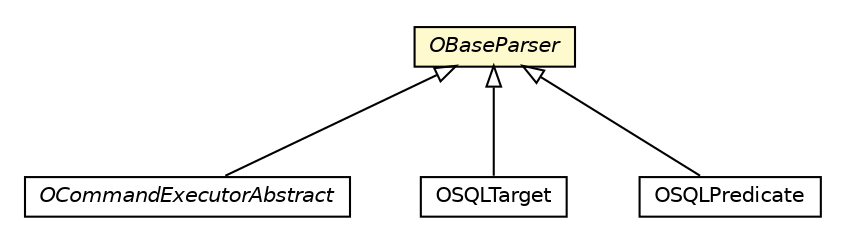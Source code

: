 #!/usr/local/bin/dot
#
# Class diagram 
# Generated by UMLGraph version R5_6-24-gf6e263 (http://www.umlgraph.org/)
#

digraph G {
	edge [fontname="Helvetica",fontsize=10,labelfontname="Helvetica",labelfontsize=10];
	node [fontname="Helvetica",fontsize=10,shape=plaintext];
	nodesep=0.25;
	ranksep=0.5;
	// com.orientechnologies.common.parser.OBaseParser
	c707320 [label=<<table title="com.orientechnologies.common.parser.OBaseParser" border="0" cellborder="1" cellspacing="0" cellpadding="2" port="p" bgcolor="lemonChiffon" href="./OBaseParser.html">
		<tr><td><table border="0" cellspacing="0" cellpadding="1">
<tr><td align="center" balign="center"><font face="Helvetica-Oblique"> OBaseParser </font></td></tr>
		</table></td></tr>
		</table>>, URL="./OBaseParser.html", fontname="Helvetica", fontcolor="black", fontsize=10.0];
	// com.orientechnologies.orient.core.command.OCommandExecutorAbstract
	c707723 [label=<<table title="com.orientechnologies.orient.core.command.OCommandExecutorAbstract" border="0" cellborder="1" cellspacing="0" cellpadding="2" port="p" href="../../orient/core/command/OCommandExecutorAbstract.html">
		<tr><td><table border="0" cellspacing="0" cellpadding="1">
<tr><td align="center" balign="center"><font face="Helvetica-Oblique"> OCommandExecutorAbstract </font></td></tr>
		</table></td></tr>
		</table>>, URL="../../orient/core/command/OCommandExecutorAbstract.html", fontname="Helvetica", fontcolor="black", fontsize=10.0];
	// com.orientechnologies.orient.core.sql.filter.OSQLTarget
	c707837 [label=<<table title="com.orientechnologies.orient.core.sql.filter.OSQLTarget" border="0" cellborder="1" cellspacing="0" cellpadding="2" port="p" href="../../orient/core/sql/filter/OSQLTarget.html">
		<tr><td><table border="0" cellspacing="0" cellpadding="1">
<tr><td align="center" balign="center"> OSQLTarget </td></tr>
		</table></td></tr>
		</table>>, URL="../../orient/core/sql/filter/OSQLTarget.html", fontname="Helvetica", fontcolor="black", fontsize=10.0];
	// com.orientechnologies.orient.core.sql.filter.OSQLPredicate
	c707841 [label=<<table title="com.orientechnologies.orient.core.sql.filter.OSQLPredicate" border="0" cellborder="1" cellspacing="0" cellpadding="2" port="p" href="../../orient/core/sql/filter/OSQLPredicate.html">
		<tr><td><table border="0" cellspacing="0" cellpadding="1">
<tr><td align="center" balign="center"> OSQLPredicate </td></tr>
		</table></td></tr>
		</table>>, URL="../../orient/core/sql/filter/OSQLPredicate.html", fontname="Helvetica", fontcolor="black", fontsize=10.0];
	//com.orientechnologies.orient.core.command.OCommandExecutorAbstract extends com.orientechnologies.common.parser.OBaseParser
	c707320:p -> c707723:p [dir=back,arrowtail=empty];
	//com.orientechnologies.orient.core.sql.filter.OSQLTarget extends com.orientechnologies.common.parser.OBaseParser
	c707320:p -> c707837:p [dir=back,arrowtail=empty];
	//com.orientechnologies.orient.core.sql.filter.OSQLPredicate extends com.orientechnologies.common.parser.OBaseParser
	c707320:p -> c707841:p [dir=back,arrowtail=empty];
}

